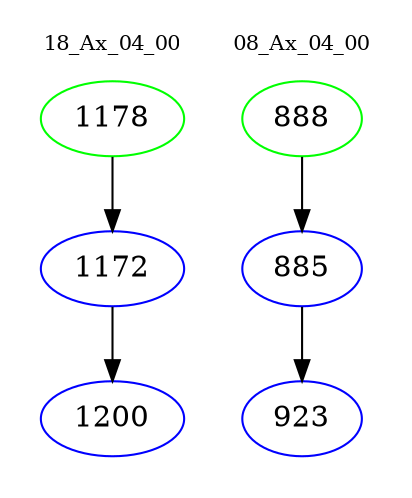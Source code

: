 digraph{
subgraph cluster_0 {
color = white
label = "18_Ax_04_00";
fontsize=10;
T0_1178 [label="1178", color="green"]
T0_1178 -> T0_1172 [color="black"]
T0_1172 [label="1172", color="blue"]
T0_1172 -> T0_1200 [color="black"]
T0_1200 [label="1200", color="blue"]
}
subgraph cluster_1 {
color = white
label = "08_Ax_04_00";
fontsize=10;
T1_888 [label="888", color="green"]
T1_888 -> T1_885 [color="black"]
T1_885 [label="885", color="blue"]
T1_885 -> T1_923 [color="black"]
T1_923 [label="923", color="blue"]
}
}
